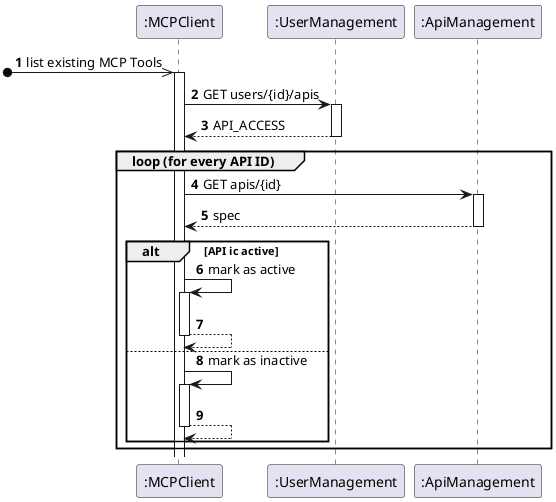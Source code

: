 @startuml
participant McpClient as ":MCPClient"
participant UserManagement as ":UserManagement"
participant ApiManagement as ":ApiManagement"
autonumber

[o->> McpClient: list existing MCP Tools
activate McpClient
McpClient -> UserManagement: GET users/{id}/apis
activate UserManagement
return API_ACCESS

group loop (for every API ID)
McpClient -> ApiManagement: GET apis/{id}
activate ApiManagement
return spec

alt API ic active
McpClient -> McpClient: mark as active
activate McpClient
return
else
McpClient -> McpClient: mark as inactive
activate McpClient
return
end

end
@enduml